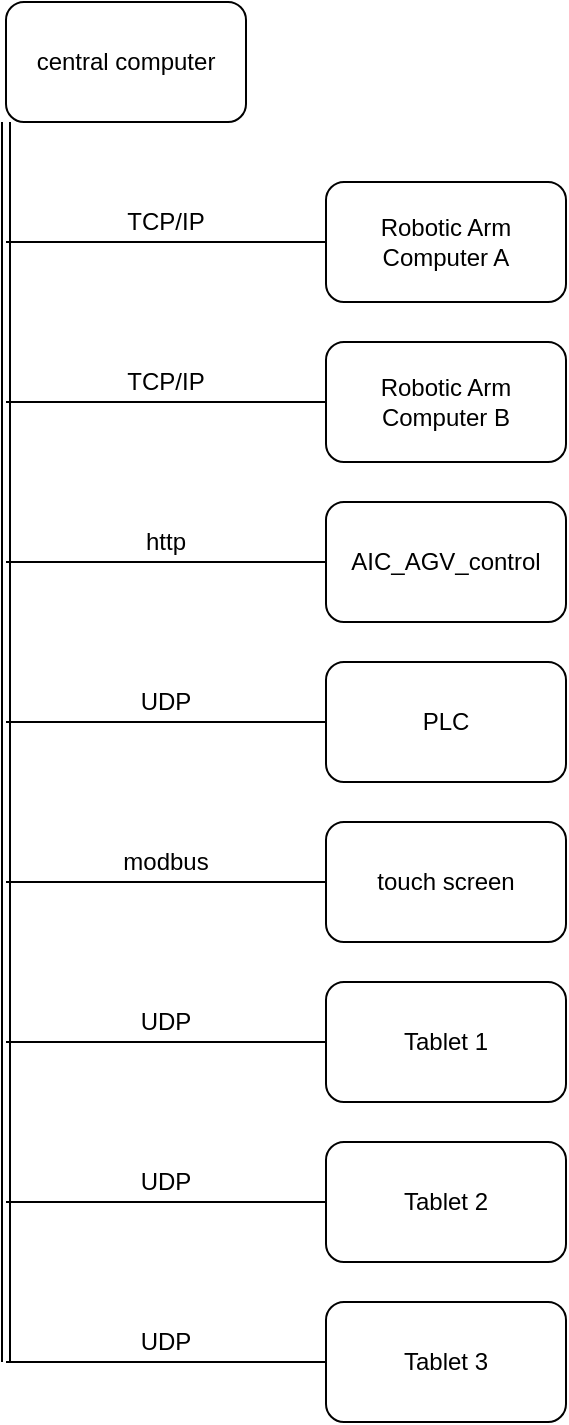 <mxfile version="14.4.4" type="github">
  <diagram id="6BBYjR7IYDwwjThwqMX9" name="Page-1">
    <mxGraphModel dx="1422" dy="794" grid="1" gridSize="10" guides="1" tooltips="1" connect="1" arrows="1" fold="1" page="1" pageScale="1" pageWidth="827" pageHeight="1169" math="0" shadow="0">
      <root>
        <mxCell id="0" />
        <mxCell id="1" parent="0" />
        <mxCell id="5H5LfulOvU_OONWV0OOj-9" value="central computer" style="rounded=1;whiteSpace=wrap;html=1;" vertex="1" parent="1">
          <mxGeometry x="40" y="50" width="120" height="60" as="geometry" />
        </mxCell>
        <mxCell id="5H5LfulOvU_OONWV0OOj-13" value="" style="shape=link;html=1;exitX=0;exitY=1;exitDx=0;exitDy=0;" edge="1" parent="1" source="5H5LfulOvU_OONWV0OOj-9">
          <mxGeometry width="100" relative="1" as="geometry">
            <mxPoint x="450" y="390" as="sourcePoint" />
            <mxPoint x="40" y="730" as="targetPoint" />
          </mxGeometry>
        </mxCell>
        <mxCell id="5H5LfulOvU_OONWV0OOj-14" value="" style="endArrow=none;html=1;entryX=0;entryY=0.5;entryDx=0;entryDy=0;" edge="1" parent="1" target="5H5LfulOvU_OONWV0OOj-15">
          <mxGeometry width="50" height="50" relative="1" as="geometry">
            <mxPoint x="40" y="250" as="sourcePoint" />
            <mxPoint x="80" y="250" as="targetPoint" />
          </mxGeometry>
        </mxCell>
        <mxCell id="5H5LfulOvU_OONWV0OOj-15" value="Robotic Arm &lt;br&gt;Computer B" style="rounded=1;whiteSpace=wrap;html=1;" vertex="1" parent="1">
          <mxGeometry x="200" y="220" width="120" height="60" as="geometry" />
        </mxCell>
        <mxCell id="5H5LfulOvU_OONWV0OOj-17" value="PLC" style="rounded=1;whiteSpace=wrap;html=1;" vertex="1" parent="1">
          <mxGeometry x="200" y="380" width="120" height="60" as="geometry" />
        </mxCell>
        <mxCell id="5H5LfulOvU_OONWV0OOj-18" value="" style="endArrow=none;html=1;entryX=0;entryY=0.5;entryDx=0;entryDy=0;" edge="1" parent="1" target="5H5LfulOvU_OONWV0OOj-17">
          <mxGeometry width="50" height="50" relative="1" as="geometry">
            <mxPoint x="40" y="410" as="sourcePoint" />
            <mxPoint x="530" y="500" as="targetPoint" />
          </mxGeometry>
        </mxCell>
        <mxCell id="5H5LfulOvU_OONWV0OOj-19" value="AIC_AGV_control" style="rounded=1;whiteSpace=wrap;html=1;" vertex="1" parent="1">
          <mxGeometry x="200" y="300" width="120" height="60" as="geometry" />
        </mxCell>
        <mxCell id="5H5LfulOvU_OONWV0OOj-20" value="" style="endArrow=none;html=1;entryX=0;entryY=0.5;entryDx=0;entryDy=0;" edge="1" parent="1" target="5H5LfulOvU_OONWV0OOj-19">
          <mxGeometry width="50" height="50" relative="1" as="geometry">
            <mxPoint x="40" y="330" as="sourcePoint" />
            <mxPoint x="80" y="330" as="targetPoint" />
          </mxGeometry>
        </mxCell>
        <mxCell id="5H5LfulOvU_OONWV0OOj-21" value="Tablet 1" style="rounded=1;whiteSpace=wrap;html=1;" vertex="1" parent="1">
          <mxGeometry x="200" y="540" width="120" height="60" as="geometry" />
        </mxCell>
        <mxCell id="5H5LfulOvU_OONWV0OOj-22" value="" style="endArrow=none;html=1;entryX=0;entryY=0.5;entryDx=0;entryDy=0;" edge="1" parent="1" target="5H5LfulOvU_OONWV0OOj-21">
          <mxGeometry width="50" height="50" relative="1" as="geometry">
            <mxPoint x="40" y="570" as="sourcePoint" />
            <mxPoint x="530" y="490" as="targetPoint" />
          </mxGeometry>
        </mxCell>
        <mxCell id="5H5LfulOvU_OONWV0OOj-23" value="" style="endArrow=none;html=1;entryX=0;entryY=0.5;entryDx=0;entryDy=0;" edge="1" parent="1" target="5H5LfulOvU_OONWV0OOj-24">
          <mxGeometry width="50" height="50" relative="1" as="geometry">
            <mxPoint x="40" y="170" as="sourcePoint" />
            <mxPoint x="80" y="170" as="targetPoint" />
          </mxGeometry>
        </mxCell>
        <mxCell id="5H5LfulOvU_OONWV0OOj-24" value="Robotic Arm &lt;br&gt;Computer A" style="rounded=1;whiteSpace=wrap;html=1;" vertex="1" parent="1">
          <mxGeometry x="200" y="140" width="120" height="60" as="geometry" />
        </mxCell>
        <mxCell id="5H5LfulOvU_OONWV0OOj-25" value="Tablet 2" style="rounded=1;whiteSpace=wrap;html=1;" vertex="1" parent="1">
          <mxGeometry x="200" y="620" width="120" height="60" as="geometry" />
        </mxCell>
        <mxCell id="5H5LfulOvU_OONWV0OOj-26" value="" style="endArrow=none;html=1;entryX=0;entryY=0.5;entryDx=0;entryDy=0;" edge="1" parent="1" target="5H5LfulOvU_OONWV0OOj-25">
          <mxGeometry width="50" height="50" relative="1" as="geometry">
            <mxPoint x="40" y="650" as="sourcePoint" />
            <mxPoint x="530" y="570" as="targetPoint" />
          </mxGeometry>
        </mxCell>
        <mxCell id="5H5LfulOvU_OONWV0OOj-27" value="Tablet 3" style="rounded=1;whiteSpace=wrap;html=1;" vertex="1" parent="1">
          <mxGeometry x="200" y="700" width="120" height="60" as="geometry" />
        </mxCell>
        <mxCell id="5H5LfulOvU_OONWV0OOj-28" value="" style="endArrow=none;html=1;entryX=0;entryY=0.5;entryDx=0;entryDy=0;" edge="1" parent="1" target="5H5LfulOvU_OONWV0OOj-27">
          <mxGeometry width="50" height="50" relative="1" as="geometry">
            <mxPoint x="40" y="730" as="sourcePoint" />
            <mxPoint x="530" y="650" as="targetPoint" />
          </mxGeometry>
        </mxCell>
        <mxCell id="5H5LfulOvU_OONWV0OOj-32" value="touch screen" style="rounded=1;whiteSpace=wrap;html=1;" vertex="1" parent="1">
          <mxGeometry x="200" y="460" width="120" height="60" as="geometry" />
        </mxCell>
        <mxCell id="5H5LfulOvU_OONWV0OOj-33" value="" style="endArrow=none;html=1;entryX=0;entryY=0.5;entryDx=0;entryDy=0;" edge="1" parent="1" target="5H5LfulOvU_OONWV0OOj-32">
          <mxGeometry width="50" height="50" relative="1" as="geometry">
            <mxPoint x="40" y="490" as="sourcePoint" />
            <mxPoint x="530" y="580" as="targetPoint" />
          </mxGeometry>
        </mxCell>
        <mxCell id="5H5LfulOvU_OONWV0OOj-34" value="TCP/IP" style="text;html=1;strokeColor=none;fillColor=none;align=center;verticalAlign=middle;whiteSpace=wrap;rounded=0;" vertex="1" parent="1">
          <mxGeometry x="100" y="150" width="40" height="20" as="geometry" />
        </mxCell>
        <mxCell id="5H5LfulOvU_OONWV0OOj-35" value="TCP/IP" style="text;html=1;strokeColor=none;fillColor=none;align=center;verticalAlign=middle;whiteSpace=wrap;rounded=0;" vertex="1" parent="1">
          <mxGeometry x="100" y="230" width="40" height="20" as="geometry" />
        </mxCell>
        <mxCell id="5H5LfulOvU_OONWV0OOj-36" value="http" style="text;html=1;strokeColor=none;fillColor=none;align=center;verticalAlign=middle;whiteSpace=wrap;rounded=0;" vertex="1" parent="1">
          <mxGeometry x="100" y="310" width="40" height="20" as="geometry" />
        </mxCell>
        <mxCell id="5H5LfulOvU_OONWV0OOj-37" value="UDP" style="text;html=1;strokeColor=none;fillColor=none;align=center;verticalAlign=middle;whiteSpace=wrap;rounded=0;" vertex="1" parent="1">
          <mxGeometry x="100" y="390" width="40" height="20" as="geometry" />
        </mxCell>
        <mxCell id="5H5LfulOvU_OONWV0OOj-38" value="modbus" style="text;html=1;strokeColor=none;fillColor=none;align=center;verticalAlign=middle;whiteSpace=wrap;rounded=0;" vertex="1" parent="1">
          <mxGeometry x="100" y="470" width="40" height="20" as="geometry" />
        </mxCell>
        <mxCell id="5H5LfulOvU_OONWV0OOj-39" value="UDP" style="text;html=1;strokeColor=none;fillColor=none;align=center;verticalAlign=middle;whiteSpace=wrap;rounded=0;" vertex="1" parent="1">
          <mxGeometry x="100" y="550" width="40" height="20" as="geometry" />
        </mxCell>
        <mxCell id="5H5LfulOvU_OONWV0OOj-40" value="UDP" style="text;html=1;strokeColor=none;fillColor=none;align=center;verticalAlign=middle;whiteSpace=wrap;rounded=0;" vertex="1" parent="1">
          <mxGeometry x="100" y="630" width="40" height="20" as="geometry" />
        </mxCell>
        <mxCell id="5H5LfulOvU_OONWV0OOj-41" value="UDP" style="text;html=1;strokeColor=none;fillColor=none;align=center;verticalAlign=middle;whiteSpace=wrap;rounded=0;" vertex="1" parent="1">
          <mxGeometry x="100" y="710" width="40" height="20" as="geometry" />
        </mxCell>
      </root>
    </mxGraphModel>
  </diagram>
</mxfile>
